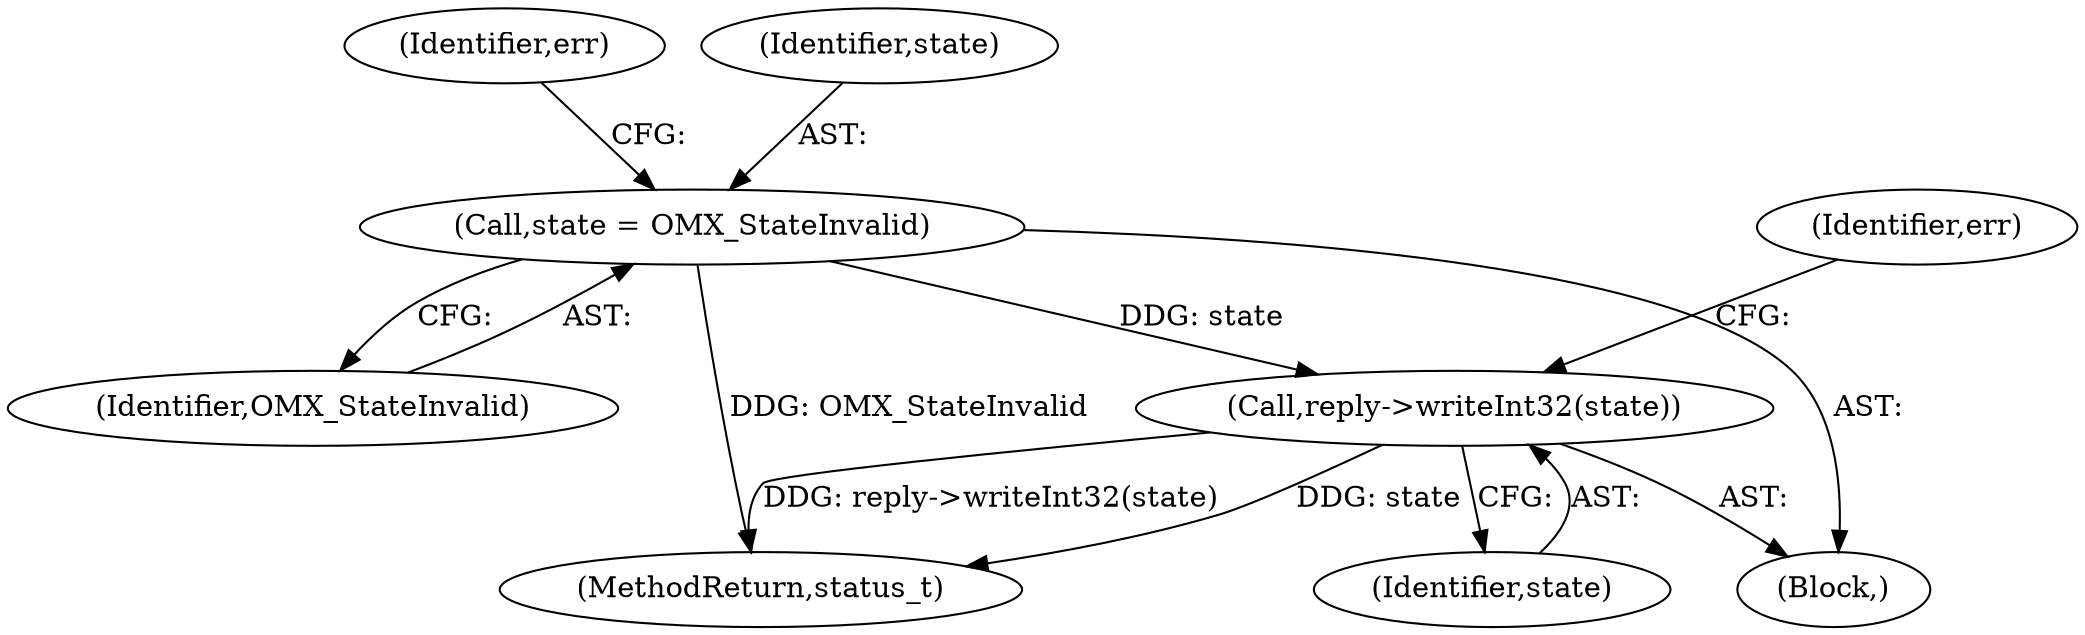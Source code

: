 digraph "0_Android_0bb5ced60304da7f61478ffd359e7ba65d72f181@API" {
"1000569" [label="(Call,reply->writeInt32(state))"];
"1000559" [label="(Call,state = OMX_StateInvalid)"];
"1000572" [label="(Identifier,err)"];
"1000547" [label="(Block,)"];
"1000564" [label="(Identifier,err)"];
"1000559" [label="(Call,state = OMX_StateInvalid)"];
"1000560" [label="(Identifier,state)"];
"1000570" [label="(Identifier,state)"];
"1001353" [label="(MethodReturn,status_t)"];
"1000569" [label="(Call,reply->writeInt32(state))"];
"1000561" [label="(Identifier,OMX_StateInvalid)"];
"1000569" -> "1000547"  [label="AST: "];
"1000569" -> "1000570"  [label="CFG: "];
"1000570" -> "1000569"  [label="AST: "];
"1000572" -> "1000569"  [label="CFG: "];
"1000569" -> "1001353"  [label="DDG: reply->writeInt32(state)"];
"1000569" -> "1001353"  [label="DDG: state"];
"1000559" -> "1000569"  [label="DDG: state"];
"1000559" -> "1000547"  [label="AST: "];
"1000559" -> "1000561"  [label="CFG: "];
"1000560" -> "1000559"  [label="AST: "];
"1000561" -> "1000559"  [label="AST: "];
"1000564" -> "1000559"  [label="CFG: "];
"1000559" -> "1001353"  [label="DDG: OMX_StateInvalid"];
}
